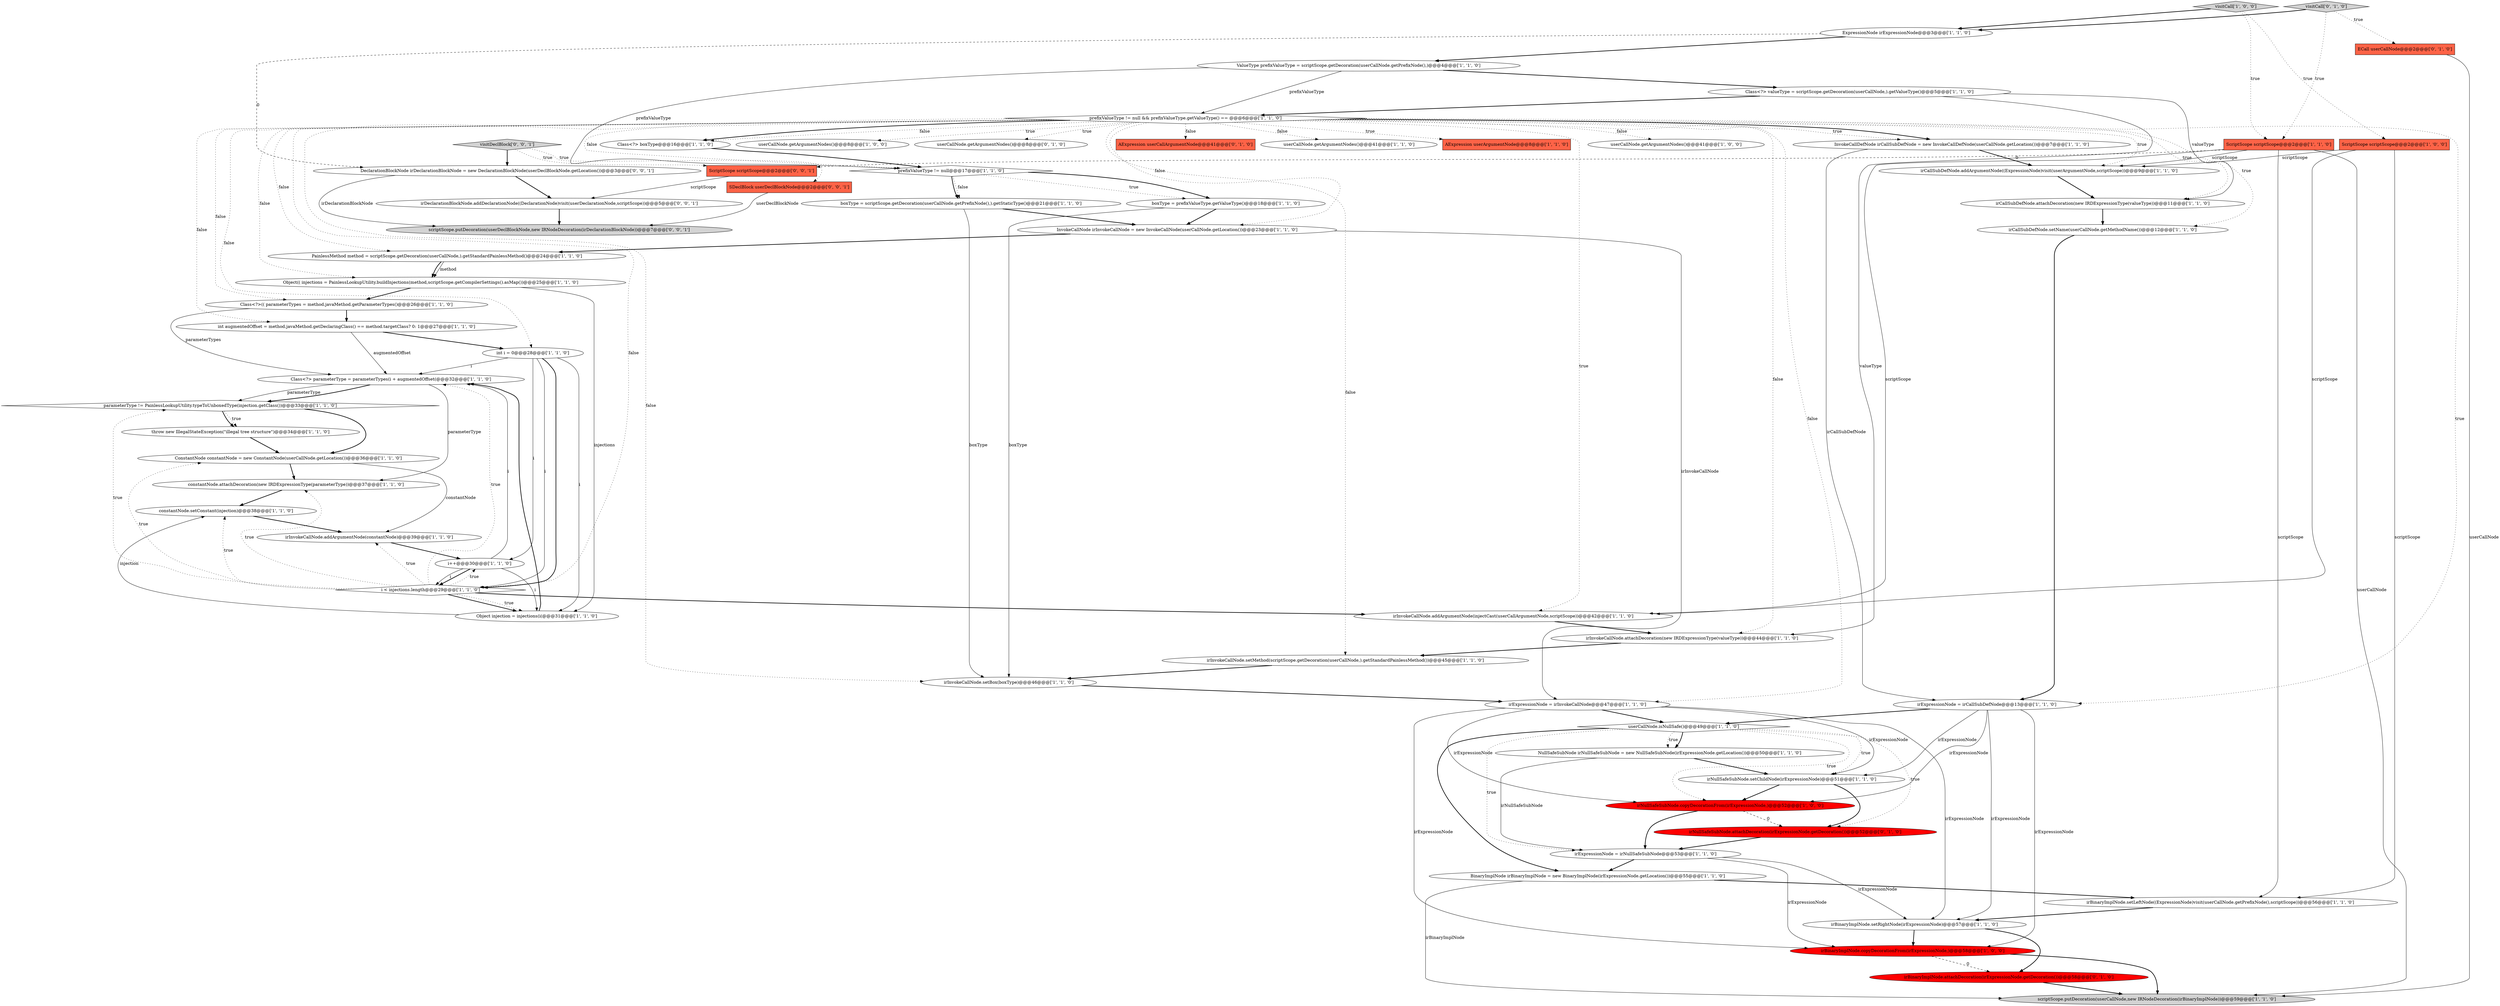 digraph {
6 [style = filled, label = "BinaryImplNode irBinaryImplNode = new BinaryImplNode(irExpressionNode.getLocation())@@@55@@@['1', '1', '0']", fillcolor = white, shape = ellipse image = "AAA0AAABBB1BBB"];
28 [style = filled, label = "irInvokeCallNode.attachDecoration(new IRDExpressionType(valueType))@@@44@@@['1', '1', '0']", fillcolor = white, shape = ellipse image = "AAA0AAABBB1BBB"];
36 [style = filled, label = "PainlessMethod method = scriptScope.getDecoration(userCallNode,).getStandardPainlessMethod()@@@24@@@['1', '1', '0']", fillcolor = white, shape = ellipse image = "AAA0AAABBB1BBB"];
41 [style = filled, label = "Class<?> parameterType = parameterTypes(i + augmentedOffset(@@@32@@@['1', '1', '0']", fillcolor = white, shape = ellipse image = "AAA0AAABBB1BBB"];
53 [style = filled, label = "irBinaryImplNode.attachDecoration(irExpressionNode.getDecoration())@@@58@@@['0', '1', '0']", fillcolor = red, shape = ellipse image = "AAA1AAABBB2BBB"];
56 [style = filled, label = "irNullSafeSubNode.attachDecoration(irExpressionNode.getDecoration())@@@52@@@['0', '1', '0']", fillcolor = red, shape = ellipse image = "AAA1AAABBB2BBB"];
19 [style = filled, label = "irBinaryImplNode.setLeftNode((ExpressionNode)visit(userCallNode.getPrefixNode(),scriptScope))@@@56@@@['1', '1', '0']", fillcolor = white, shape = ellipse image = "AAA0AAABBB1BBB"];
31 [style = filled, label = "scriptScope.putDecoration(userCallNode,new IRNodeDecoration(irBinaryImplNode))@@@59@@@['1', '1', '0']", fillcolor = lightgray, shape = ellipse image = "AAA0AAABBB1BBB"];
33 [style = filled, label = "ExpressionNode irExpressionNode@@@3@@@['1', '1', '0']", fillcolor = white, shape = ellipse image = "AAA0AAABBB1BBB"];
38 [style = filled, label = "userCallNode.getArgumentNodes()@@@8@@@['1', '0', '0']", fillcolor = white, shape = ellipse image = "AAA0AAABBB1BBB"];
54 [style = filled, label = "ECall userCallNode@@@2@@@['0', '1', '0']", fillcolor = tomato, shape = box image = "AAA0AAABBB2BBB"];
39 [style = filled, label = "irCallSubDefNode.attachDecoration(new IRDExpressionType(valueType))@@@11@@@['1', '1', '0']", fillcolor = white, shape = ellipse image = "AAA0AAABBB1BBB"];
46 [style = filled, label = "ConstantNode constantNode = new ConstantNode(userCallNode.getLocation())@@@36@@@['1', '1', '0']", fillcolor = white, shape = ellipse image = "AAA0AAABBB1BBB"];
16 [style = filled, label = "Object(( injections = PainlessLookupUtility.buildInjections(method,scriptScope.getCompilerSettings().asMap())@@@25@@@['1', '1', '0']", fillcolor = white, shape = ellipse image = "AAA0AAABBB1BBB"];
24 [style = filled, label = "ValueType prefixValueType = scriptScope.getDecoration(userCallNode.getPrefixNode(),)@@@4@@@['1', '1', '0']", fillcolor = white, shape = ellipse image = "AAA0AAABBB1BBB"];
26 [style = filled, label = "int i = 0@@@28@@@['1', '1', '0']", fillcolor = white, shape = ellipse image = "AAA0AAABBB1BBB"];
52 [style = filled, label = "userCallNode.getArgumentNodes()@@@8@@@['0', '1', '0']", fillcolor = white, shape = ellipse image = "AAA0AAABBB2BBB"];
48 [style = filled, label = "InvokeCallNode irInvokeCallNode = new InvokeCallNode(userCallNode.getLocation())@@@23@@@['1', '1', '0']", fillcolor = white, shape = ellipse image = "AAA0AAABBB1BBB"];
43 [style = filled, label = "irExpressionNode = irNullSafeSubNode@@@53@@@['1', '1', '0']", fillcolor = white, shape = ellipse image = "AAA0AAABBB1BBB"];
30 [style = filled, label = "Class<?> valueType = scriptScope.getDecoration(userCallNode,).getValueType()@@@5@@@['1', '1', '0']", fillcolor = white, shape = ellipse image = "AAA0AAABBB1BBB"];
17 [style = filled, label = "int augmentedOffset = method.javaMethod.getDeclaringClass() == method.targetClass? 0: 1@@@27@@@['1', '1', '0']", fillcolor = white, shape = ellipse image = "AAA0AAABBB1BBB"];
59 [style = filled, label = "visitDeclBlock['0', '0', '1']", fillcolor = lightgray, shape = diamond image = "AAA0AAABBB3BBB"];
9 [style = filled, label = "i < injections.length@@@29@@@['1', '1', '0']", fillcolor = white, shape = diamond image = "AAA0AAABBB1BBB"];
13 [style = filled, label = "i++@@@30@@@['1', '1', '0']", fillcolor = white, shape = ellipse image = "AAA0AAABBB1BBB"];
20 [style = filled, label = "irNullSafeSubNode.setChildNode(irExpressionNode)@@@51@@@['1', '1', '0']", fillcolor = white, shape = ellipse image = "AAA0AAABBB1BBB"];
34 [style = filled, label = "parameterType != PainlessLookupUtility.typeToUnboxedType(injection.getClass())@@@33@@@['1', '1', '0']", fillcolor = white, shape = diamond image = "AAA0AAABBB1BBB"];
57 [style = filled, label = "SDeclBlock userDeclBlockNode@@@2@@@['0', '0', '1']", fillcolor = tomato, shape = box image = "AAA0AAABBB3BBB"];
2 [style = filled, label = "prefixValueType != null@@@17@@@['1', '1', '0']", fillcolor = white, shape = diamond image = "AAA0AAABBB1BBB"];
40 [style = filled, label = "boxType = prefixValueType.getValueType()@@@18@@@['1', '1', '0']", fillcolor = white, shape = ellipse image = "AAA0AAABBB1BBB"];
15 [style = filled, label = "irExpressionNode = irCallSubDefNode@@@13@@@['1', '1', '0']", fillcolor = white, shape = ellipse image = "AAA0AAABBB1BBB"];
45 [style = filled, label = "constantNode.attachDecoration(new IRDExpressionType(parameterType))@@@37@@@['1', '1', '0']", fillcolor = white, shape = ellipse image = "AAA0AAABBB1BBB"];
10 [style = filled, label = "irExpressionNode = irInvokeCallNode@@@47@@@['1', '1', '0']", fillcolor = white, shape = ellipse image = "AAA0AAABBB1BBB"];
42 [style = filled, label = "constantNode.setConstant(injection)@@@38@@@['1', '1', '0']", fillcolor = white, shape = ellipse image = "AAA0AAABBB1BBB"];
51 [style = filled, label = "AExpression userCallArgumentNode@@@41@@@['0', '1', '0']", fillcolor = tomato, shape = box image = "AAA0AAABBB2BBB"];
62 [style = filled, label = "irDeclarationBlockNode.addDeclarationNode((DeclarationNode)visit(userDeclarationNode,scriptScope))@@@5@@@['0', '0', '1']", fillcolor = white, shape = ellipse image = "AAA0AAABBB3BBB"];
32 [style = filled, label = "irCallSubDefNode.addArgumentNode((ExpressionNode)visit(userArgumentNode,scriptScope))@@@9@@@['1', '1', '0']", fillcolor = white, shape = ellipse image = "AAA0AAABBB1BBB"];
8 [style = filled, label = "irCallSubDefNode.setName(userCallNode.getMethodName())@@@12@@@['1', '1', '0']", fillcolor = white, shape = ellipse image = "AAA0AAABBB1BBB"];
3 [style = filled, label = "Class<?>(( parameterTypes = method.javaMethod.getParameterTypes()@@@26@@@['1', '1', '0']", fillcolor = white, shape = ellipse image = "AAA0AAABBB1BBB"];
7 [style = filled, label = "irInvokeCallNode.setMethod(scriptScope.getDecoration(userCallNode,).getStandardPainlessMethod())@@@45@@@['1', '1', '0']", fillcolor = white, shape = ellipse image = "AAA0AAABBB1BBB"];
55 [style = filled, label = "visitCall['0', '1', '0']", fillcolor = lightgray, shape = diamond image = "AAA0AAABBB2BBB"];
25 [style = filled, label = "prefixValueType != null && prefixValueType.getValueType() == @@@6@@@['1', '1', '0']", fillcolor = white, shape = diamond image = "AAA0AAABBB1BBB"];
35 [style = filled, label = "irNullSafeSubNode.copyDecorationFrom(irExpressionNode,)@@@52@@@['1', '0', '0']", fillcolor = red, shape = ellipse image = "AAA1AAABBB1BBB"];
50 [style = filled, label = "throw new IllegalStateException(\"illegal tree structure\")@@@34@@@['1', '1', '0']", fillcolor = white, shape = ellipse image = "AAA0AAABBB1BBB"];
60 [style = filled, label = "scriptScope.putDecoration(userDeclBlockNode,new IRNodeDecoration(irDeclarationBlockNode))@@@7@@@['0', '0', '1']", fillcolor = lightgray, shape = ellipse image = "AAA0AAABBB3BBB"];
58 [style = filled, label = "ScriptScope scriptScope@@@2@@@['0', '0', '1']", fillcolor = tomato, shape = box image = "AAA0AAABBB3BBB"];
22 [style = filled, label = "irInvokeCallNode.setBox(boxType)@@@46@@@['1', '1', '0']", fillcolor = white, shape = ellipse image = "AAA0AAABBB1BBB"];
11 [style = filled, label = "ScriptScope scriptScope@@@2@@@['1', '0', '0']", fillcolor = tomato, shape = box image = "AAA0AAABBB1BBB"];
27 [style = filled, label = "InvokeCallDefNode irCallSubDefNode = new InvokeCallDefNode(userCallNode.getLocation())@@@7@@@['1', '1', '0']", fillcolor = white, shape = ellipse image = "AAA0AAABBB1BBB"];
21 [style = filled, label = "userCallNode.getArgumentNodes()@@@41@@@['1', '1', '0']", fillcolor = white, shape = ellipse image = "AAA0AAABBB1BBB"];
12 [style = filled, label = "ScriptScope scriptScope@@@2@@@['1', '1', '0']", fillcolor = tomato, shape = box image = "AAA0AAABBB1BBB"];
23 [style = filled, label = "visitCall['1', '0', '0']", fillcolor = lightgray, shape = diamond image = "AAA0AAABBB1BBB"];
29 [style = filled, label = "NullSafeSubNode irNullSafeSubNode = new NullSafeSubNode(irExpressionNode.getLocation())@@@50@@@['1', '1', '0']", fillcolor = white, shape = ellipse image = "AAA0AAABBB1BBB"];
37 [style = filled, label = "boxType = scriptScope.getDecoration(userCallNode.getPrefixNode(),).getStaticType()@@@21@@@['1', '1', '0']", fillcolor = white, shape = ellipse image = "AAA0AAABBB1BBB"];
0 [style = filled, label = "irBinaryImplNode.copyDecorationFrom(irExpressionNode,)@@@58@@@['1', '0', '0']", fillcolor = red, shape = ellipse image = "AAA1AAABBB1BBB"];
61 [style = filled, label = "DeclarationBlockNode irDeclarationBlockNode = new DeclarationBlockNode(userDeclBlockNode.getLocation())@@@3@@@['0', '0', '1']", fillcolor = white, shape = ellipse image = "AAA0AAABBB3BBB"];
49 [style = filled, label = "AExpression userArgumentNode@@@8@@@['1', '1', '0']", fillcolor = tomato, shape = box image = "AAA0AAABBB1BBB"];
1 [style = filled, label = "irBinaryImplNode.setRightNode(irExpressionNode)@@@57@@@['1', '1', '0']", fillcolor = white, shape = ellipse image = "AAA0AAABBB1BBB"];
4 [style = filled, label = "userCallNode.isNullSafe()@@@49@@@['1', '1', '0']", fillcolor = white, shape = diamond image = "AAA0AAABBB1BBB"];
5 [style = filled, label = "userCallNode.getArgumentNodes()@@@41@@@['1', '0', '0']", fillcolor = white, shape = ellipse image = "AAA0AAABBB1BBB"];
14 [style = filled, label = "irInvokeCallNode.addArgumentNode(constantNode)@@@39@@@['1', '1', '0']", fillcolor = white, shape = ellipse image = "AAA0AAABBB1BBB"];
18 [style = filled, label = "Class<?> boxType@@@16@@@['1', '1', '0']", fillcolor = white, shape = ellipse image = "AAA0AAABBB1BBB"];
47 [style = filled, label = "Object injection = injections(i(@@@31@@@['1', '1', '0']", fillcolor = white, shape = ellipse image = "AAA0AAABBB1BBB"];
44 [style = filled, label = "irInvokeCallNode.addArgumentNode(injectCast(userCallArgumentNode,scriptScope))@@@42@@@['1', '1', '0']", fillcolor = white, shape = ellipse image = "AAA0AAABBB1BBB"];
4->56 [style = dotted, label="true"];
27->32 [style = bold, label=""];
34->46 [style = bold, label=""];
37->22 [style = solid, label="boxType"];
10->0 [style = solid, label="irExpressionNode"];
25->51 [style = dotted, label="false"];
33->61 [style = dashed, label="0"];
43->0 [style = solid, label="irExpressionNode"];
46->14 [style = solid, label="constantNode"];
36->16 [style = solid, label="method"];
26->9 [style = bold, label=""];
11->32 [style = solid, label="scriptScope"];
61->60 [style = solid, label="irDeclarationBlockNode"];
35->43 [style = bold, label=""];
34->50 [style = bold, label=""];
59->61 [style = bold, label=""];
12->58 [style = dashed, label="0"];
24->30 [style = bold, label=""];
48->10 [style = solid, label="irInvokeCallNode"];
19->1 [style = bold, label=""];
30->28 [style = solid, label="valueType"];
23->33 [style = bold, label=""];
34->50 [style = dotted, label="true"];
25->22 [style = dotted, label="false"];
37->48 [style = bold, label=""];
45->42 [style = bold, label=""];
9->47 [style = bold, label=""];
47->42 [style = solid, label="injection"];
15->20 [style = solid, label="irExpressionNode"];
41->34 [style = solid, label="parameterType"];
27->15 [style = solid, label="irCallSubDefNode"];
25->44 [style = dotted, label="true"];
56->43 [style = bold, label=""];
9->41 [style = dotted, label="true"];
16->3 [style = bold, label=""];
17->41 [style = solid, label="augmentedOffset"];
25->32 [style = dotted, label="true"];
25->18 [style = dotted, label="false"];
25->9 [style = dotted, label="false"];
55->12 [style = dotted, label="true"];
30->39 [style = solid, label="valueType"];
62->60 [style = bold, label=""];
4->35 [style = dotted, label="true"];
39->8 [style = bold, label=""];
25->2 [style = dotted, label="false"];
2->37 [style = dotted, label="false"];
35->56 [style = dashed, label="0"];
1->0 [style = bold, label=""];
9->42 [style = dotted, label="true"];
57->60 [style = solid, label="userDeclBlockNode"];
25->38 [style = dotted, label="true"];
41->45 [style = solid, label="parameterType"];
10->20 [style = solid, label="irExpressionNode"];
25->27 [style = bold, label=""];
25->49 [style = dotted, label="true"];
29->20 [style = bold, label=""];
25->15 [style = dotted, label="true"];
54->31 [style = solid, label="userCallNode"];
25->52 [style = dotted, label="true"];
25->26 [style = dotted, label="false"];
9->44 [style = bold, label=""];
9->13 [style = dotted, label="true"];
10->1 [style = solid, label="irExpressionNode"];
47->41 [style = bold, label=""];
36->16 [style = bold, label=""];
26->47 [style = solid, label="i"];
58->62 [style = solid, label="scriptScope"];
24->2 [style = solid, label="prefixValueType"];
25->8 [style = dotted, label="true"];
0->31 [style = bold, label=""];
40->22 [style = solid, label="boxType"];
8->15 [style = bold, label=""];
25->18 [style = bold, label=""];
10->35 [style = solid, label="irExpressionNode"];
4->29 [style = bold, label=""];
25->39 [style = dotted, label="true"];
25->10 [style = dotted, label="false"];
26->13 [style = solid, label="i"];
12->31 [style = solid, label="userCallNode"];
25->28 [style = dotted, label="false"];
12->19 [style = solid, label="scriptScope"];
42->14 [style = bold, label=""];
15->1 [style = solid, label="irExpressionNode"];
4->29 [style = dotted, label="true"];
7->22 [style = bold, label=""];
3->41 [style = solid, label="parameterTypes"];
9->45 [style = dotted, label="true"];
33->24 [style = bold, label=""];
9->46 [style = dotted, label="true"];
22->10 [style = bold, label=""];
25->5 [style = dotted, label="false"];
3->17 [style = bold, label=""];
32->39 [style = bold, label=""];
59->58 [style = dotted, label="true"];
13->9 [style = bold, label=""];
14->13 [style = bold, label=""];
25->16 [style = dotted, label="false"];
11->19 [style = solid, label="scriptScope"];
41->34 [style = bold, label=""];
61->62 [style = bold, label=""];
29->43 [style = solid, label="irNullSafeSubNode"];
4->43 [style = dotted, label="true"];
24->25 [style = solid, label="prefixValueType"];
13->9 [style = solid, label="i"];
17->26 [style = bold, label=""];
48->36 [style = bold, label=""];
40->48 [style = bold, label=""];
20->56 [style = bold, label=""];
4->6 [style = bold, label=""];
50->46 [style = bold, label=""];
25->36 [style = dotted, label="false"];
28->7 [style = bold, label=""];
4->20 [style = dotted, label="true"];
0->53 [style = dashed, label="0"];
30->25 [style = bold, label=""];
2->40 [style = dotted, label="true"];
2->40 [style = bold, label=""];
6->19 [style = bold, label=""];
18->2 [style = bold, label=""];
53->31 [style = bold, label=""];
13->41 [style = solid, label="i"];
43->6 [style = bold, label=""];
9->14 [style = dotted, label="true"];
43->1 [style = solid, label="irExpressionNode"];
25->48 [style = dotted, label="false"];
55->54 [style = dotted, label="true"];
26->9 [style = solid, label="i"];
25->21 [style = dotted, label="false"];
25->17 [style = dotted, label="false"];
13->47 [style = solid, label="i"];
15->0 [style = solid, label="irExpressionNode"];
9->34 [style = dotted, label="true"];
44->28 [style = bold, label=""];
12->44 [style = solid, label="scriptScope"];
25->7 [style = dotted, label="false"];
15->4 [style = bold, label=""];
16->47 [style = solid, label="injections"];
10->4 [style = bold, label=""];
12->32 [style = solid, label="scriptScope"];
46->45 [style = bold, label=""];
9->47 [style = dotted, label="true"];
59->57 [style = dotted, label="true"];
25->3 [style = dotted, label="false"];
20->35 [style = bold, label=""];
26->41 [style = solid, label="i"];
11->44 [style = solid, label="scriptScope"];
6->31 [style = solid, label="irBinaryImplNode"];
2->37 [style = bold, label=""];
25->27 [style = dotted, label="true"];
23->12 [style = dotted, label="true"];
1->53 [style = bold, label=""];
55->33 [style = bold, label=""];
15->35 [style = solid, label="irExpressionNode"];
23->11 [style = dotted, label="true"];
}
